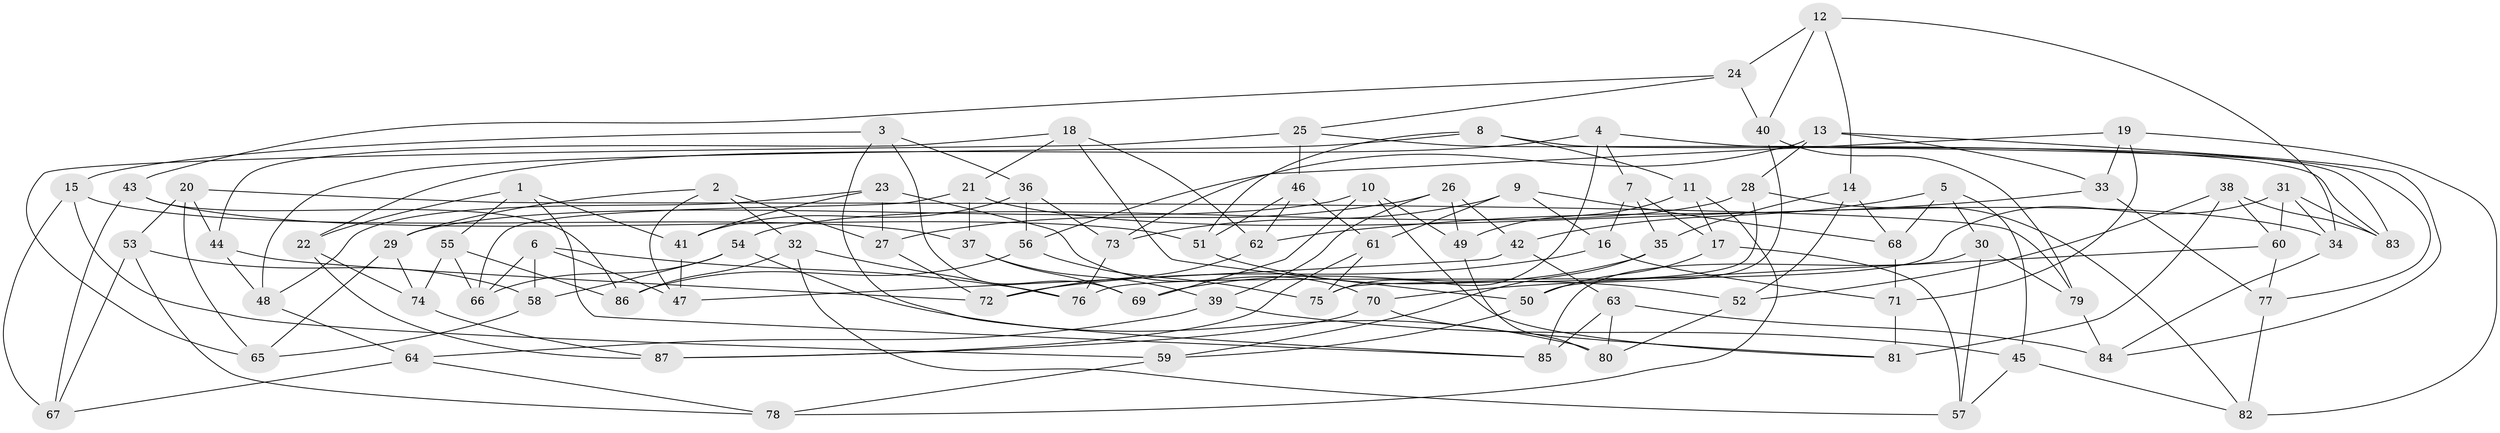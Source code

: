// coarse degree distribution, {4: 0.2727272727272727, 6: 0.3181818181818182, 5: 0.29545454545454547, 8: 0.045454545454545456, 7: 0.06818181818181818}
// Generated by graph-tools (version 1.1) at 2025/45/03/06/25 01:45:10]
// undirected, 87 vertices, 174 edges
graph export_dot {
graph [start="1"]
  node [color=gray90,style=filled];
  1;
  2;
  3;
  4;
  5;
  6;
  7;
  8;
  9;
  10;
  11;
  12;
  13;
  14;
  15;
  16;
  17;
  18;
  19;
  20;
  21;
  22;
  23;
  24;
  25;
  26;
  27;
  28;
  29;
  30;
  31;
  32;
  33;
  34;
  35;
  36;
  37;
  38;
  39;
  40;
  41;
  42;
  43;
  44;
  45;
  46;
  47;
  48;
  49;
  50;
  51;
  52;
  53;
  54;
  55;
  56;
  57;
  58;
  59;
  60;
  61;
  62;
  63;
  64;
  65;
  66;
  67;
  68;
  69;
  70;
  71;
  72;
  73;
  74;
  75;
  76;
  77;
  78;
  79;
  80;
  81;
  82;
  83;
  84;
  85;
  86;
  87;
  1 -- 22;
  1 -- 55;
  1 -- 85;
  1 -- 41;
  2 -- 47;
  2 -- 29;
  2 -- 32;
  2 -- 27;
  3 -- 69;
  3 -- 85;
  3 -- 15;
  3 -- 36;
  4 -- 22;
  4 -- 77;
  4 -- 75;
  4 -- 7;
  5 -- 30;
  5 -- 42;
  5 -- 68;
  5 -- 45;
  6 -- 47;
  6 -- 76;
  6 -- 58;
  6 -- 66;
  7 -- 35;
  7 -- 16;
  7 -- 17;
  8 -- 11;
  8 -- 83;
  8 -- 48;
  8 -- 51;
  9 -- 73;
  9 -- 61;
  9 -- 68;
  9 -- 16;
  10 -- 81;
  10 -- 69;
  10 -- 29;
  10 -- 49;
  11 -- 17;
  11 -- 78;
  11 -- 49;
  12 -- 40;
  12 -- 34;
  12 -- 14;
  12 -- 24;
  13 -- 73;
  13 -- 28;
  13 -- 33;
  13 -- 84;
  14 -- 68;
  14 -- 35;
  14 -- 52;
  15 -- 59;
  15 -- 67;
  15 -- 37;
  16 -- 71;
  16 -- 72;
  17 -- 57;
  17 -- 50;
  18 -- 21;
  18 -- 44;
  18 -- 50;
  18 -- 62;
  19 -- 71;
  19 -- 82;
  19 -- 33;
  19 -- 56;
  20 -- 44;
  20 -- 79;
  20 -- 65;
  20 -- 53;
  21 -- 37;
  21 -- 34;
  21 -- 66;
  22 -- 87;
  22 -- 74;
  23 -- 70;
  23 -- 41;
  23 -- 48;
  23 -- 27;
  24 -- 40;
  24 -- 25;
  24 -- 43;
  25 -- 46;
  25 -- 83;
  25 -- 65;
  26 -- 49;
  26 -- 27;
  26 -- 39;
  26 -- 42;
  27 -- 72;
  28 -- 54;
  28 -- 82;
  28 -- 75;
  29 -- 74;
  29 -- 65;
  30 -- 57;
  30 -- 79;
  30 -- 85;
  31 -- 83;
  31 -- 60;
  31 -- 34;
  31 -- 76;
  32 -- 86;
  32 -- 57;
  32 -- 76;
  33 -- 77;
  33 -- 62;
  34 -- 84;
  35 -- 69;
  35 -- 59;
  36 -- 56;
  36 -- 73;
  36 -- 41;
  37 -- 39;
  37 -- 69;
  38 -- 81;
  38 -- 52;
  38 -- 83;
  38 -- 60;
  39 -- 45;
  39 -- 64;
  40 -- 50;
  40 -- 79;
  41 -- 47;
  42 -- 47;
  42 -- 63;
  43 -- 86;
  43 -- 67;
  43 -- 51;
  44 -- 72;
  44 -- 48;
  45 -- 57;
  45 -- 82;
  46 -- 51;
  46 -- 61;
  46 -- 62;
  48 -- 64;
  49 -- 80;
  50 -- 59;
  51 -- 52;
  52 -- 80;
  53 -- 67;
  53 -- 78;
  53 -- 58;
  54 -- 66;
  54 -- 58;
  54 -- 80;
  55 -- 66;
  55 -- 74;
  55 -- 86;
  56 -- 86;
  56 -- 75;
  58 -- 65;
  59 -- 78;
  60 -- 70;
  60 -- 77;
  61 -- 87;
  61 -- 75;
  62 -- 72;
  63 -- 80;
  63 -- 85;
  63 -- 84;
  64 -- 67;
  64 -- 78;
  68 -- 71;
  70 -- 87;
  70 -- 81;
  71 -- 81;
  73 -- 76;
  74 -- 87;
  77 -- 82;
  79 -- 84;
}
